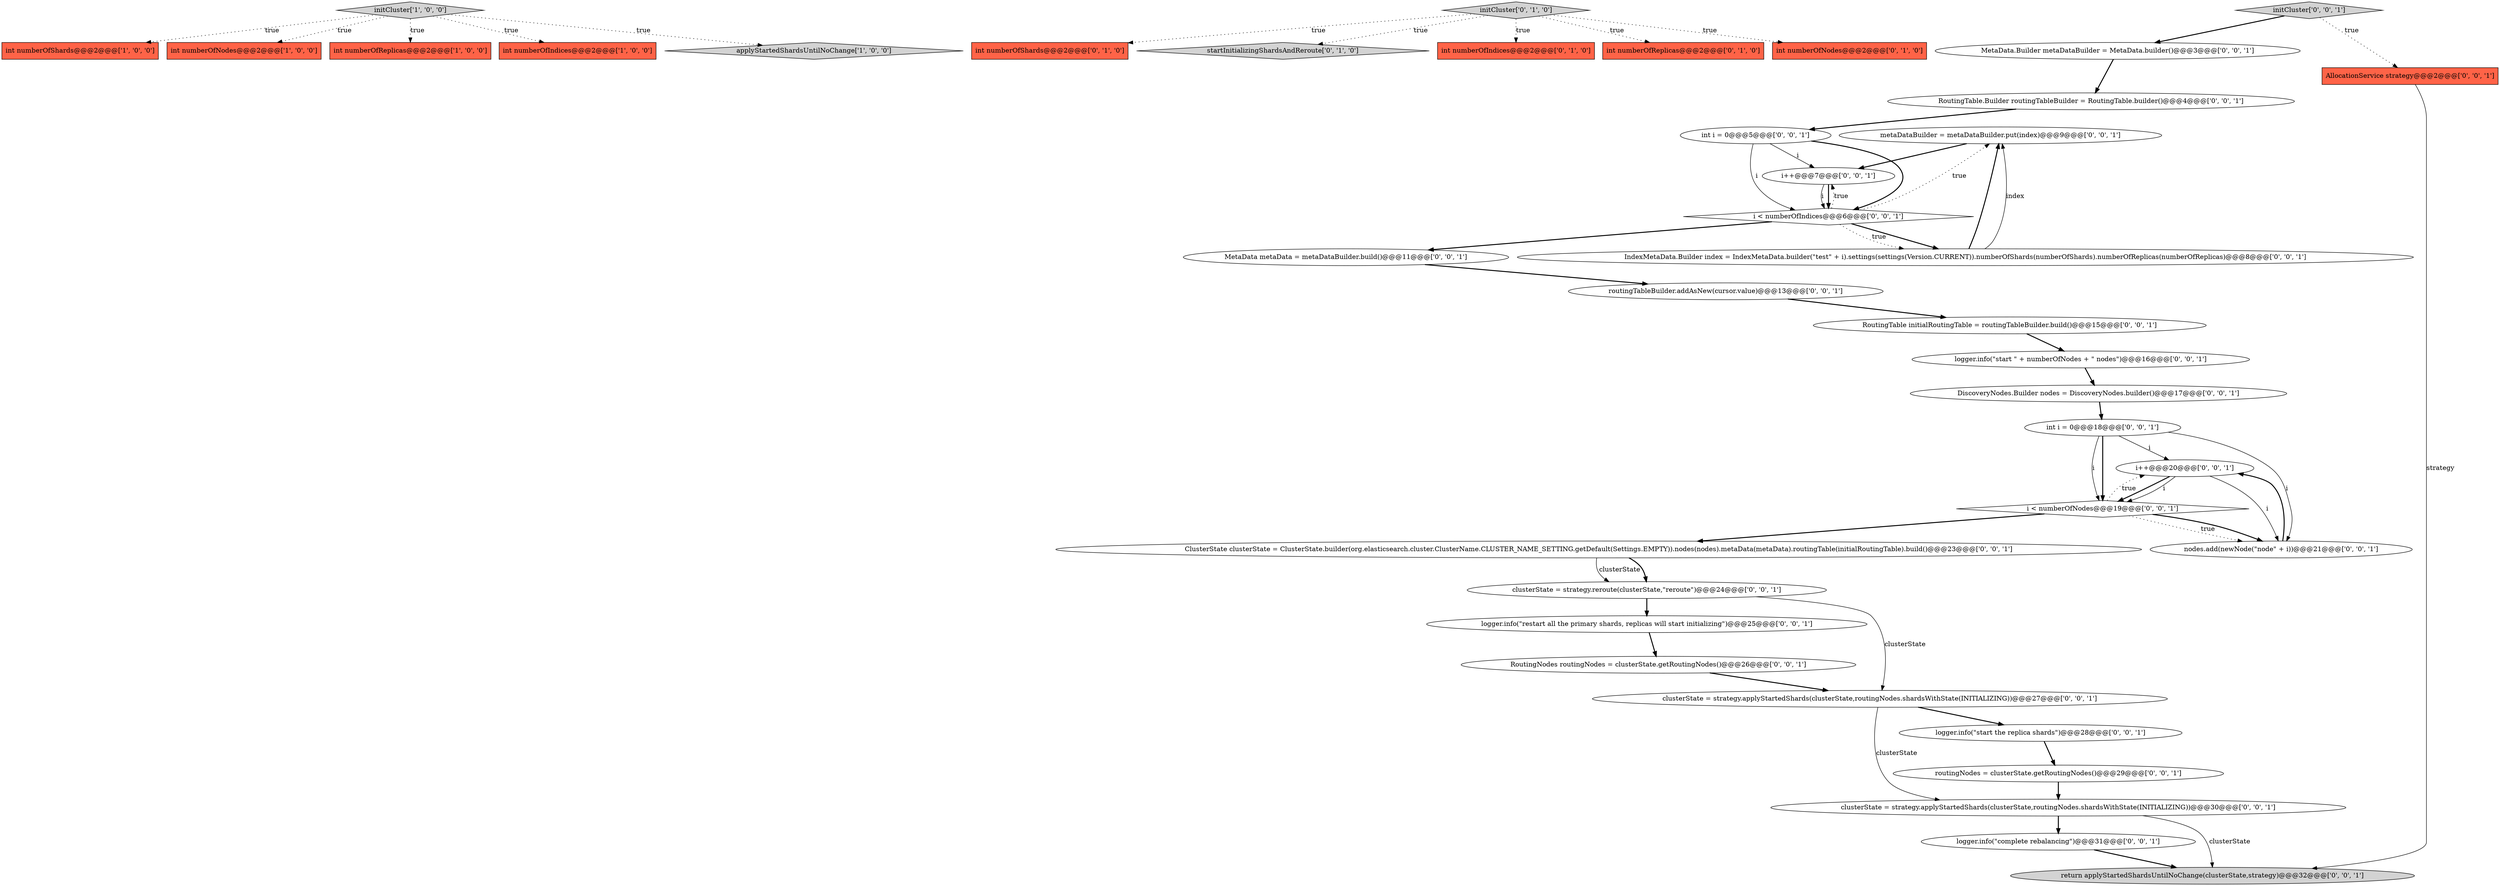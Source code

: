 digraph {
5 [style = filled, label = "int numberOfShards@@@2@@@['1', '0', '0']", fillcolor = tomato, shape = box image = "AAA0AAABBB1BBB"];
8 [style = filled, label = "int numberOfShards@@@2@@@['0', '1', '0']", fillcolor = tomato, shape = box image = "AAA0AAABBB2BBB"];
31 [style = filled, label = "metaDataBuilder = metaDataBuilder.put(index)@@@9@@@['0', '0', '1']", fillcolor = white, shape = ellipse image = "AAA0AAABBB3BBB"];
34 [style = filled, label = "RoutingTable initialRoutingTable = routingTableBuilder.build()@@@15@@@['0', '0', '1']", fillcolor = white, shape = ellipse image = "AAA0AAABBB3BBB"];
30 [style = filled, label = "return applyStartedShardsUntilNoChange(clusterState,strategy)@@@32@@@['0', '0', '1']", fillcolor = lightgray, shape = ellipse image = "AAA0AAABBB3BBB"];
12 [style = filled, label = "RoutingTable.Builder routingTableBuilder = RoutingTable.builder()@@@4@@@['0', '0', '1']", fillcolor = white, shape = ellipse image = "AAA0AAABBB3BBB"];
13 [style = filled, label = "RoutingNodes routingNodes = clusterState.getRoutingNodes()@@@26@@@['0', '0', '1']", fillcolor = white, shape = ellipse image = "AAA0AAABBB3BBB"];
10 [style = filled, label = "startInitializingShardsAndReroute['0', '1', '0']", fillcolor = lightgray, shape = diamond image = "AAA0AAABBB2BBB"];
33 [style = filled, label = "int i = 0@@@5@@@['0', '0', '1']", fillcolor = white, shape = ellipse image = "AAA0AAABBB3BBB"];
28 [style = filled, label = "logger.info(\"start \" + numberOfNodes + \" nodes\")@@@16@@@['0', '0', '1']", fillcolor = white, shape = ellipse image = "AAA0AAABBB3BBB"];
37 [style = filled, label = "int i = 0@@@18@@@['0', '0', '1']", fillcolor = white, shape = ellipse image = "AAA0AAABBB3BBB"];
9 [style = filled, label = "int numberOfIndices@@@2@@@['0', '1', '0']", fillcolor = tomato, shape = box image = "AAA0AAABBB2BBB"];
15 [style = filled, label = "MetaData.Builder metaDataBuilder = MetaData.builder()@@@3@@@['0', '0', '1']", fillcolor = white, shape = ellipse image = "AAA0AAABBB3BBB"];
32 [style = filled, label = "i++@@@7@@@['0', '0', '1']", fillcolor = white, shape = ellipse image = "AAA0AAABBB3BBB"];
3 [style = filled, label = "int numberOfNodes@@@2@@@['1', '0', '0']", fillcolor = tomato, shape = box image = "AAA0AAABBB1BBB"];
38 [style = filled, label = "clusterState = strategy.applyStartedShards(clusterState,routingNodes.shardsWithState(INITIALIZING))@@@30@@@['0', '0', '1']", fillcolor = white, shape = ellipse image = "AAA0AAABBB3BBB"];
25 [style = filled, label = "logger.info(\"complete rebalancing\")@@@31@@@['0', '0', '1']", fillcolor = white, shape = ellipse image = "AAA0AAABBB3BBB"];
35 [style = filled, label = "AllocationService strategy@@@2@@@['0', '0', '1']", fillcolor = tomato, shape = box image = "AAA0AAABBB3BBB"];
6 [style = filled, label = "int numberOfReplicas@@@2@@@['0', '1', '0']", fillcolor = tomato, shape = box image = "AAA0AAABBB2BBB"];
19 [style = filled, label = "IndexMetaData.Builder index = IndexMetaData.builder(\"test\" + i).settings(settings(Version.CURRENT)).numberOfShards(numberOfShards).numberOfReplicas(numberOfReplicas)@@@8@@@['0', '0', '1']", fillcolor = white, shape = ellipse image = "AAA0AAABBB3BBB"];
39 [style = filled, label = "i++@@@20@@@['0', '0', '1']", fillcolor = white, shape = ellipse image = "AAA0AAABBB3BBB"];
23 [style = filled, label = "routingTableBuilder.addAsNew(cursor.value)@@@13@@@['0', '0', '1']", fillcolor = white, shape = ellipse image = "AAA0AAABBB3BBB"];
18 [style = filled, label = "nodes.add(newNode(\"node\" + i))@@@21@@@['0', '0', '1']", fillcolor = white, shape = ellipse image = "AAA0AAABBB3BBB"];
27 [style = filled, label = "MetaData metaData = metaDataBuilder.build()@@@11@@@['0', '0', '1']", fillcolor = white, shape = ellipse image = "AAA0AAABBB3BBB"];
22 [style = filled, label = "initCluster['0', '0', '1']", fillcolor = lightgray, shape = diamond image = "AAA0AAABBB3BBB"];
7 [style = filled, label = "int numberOfNodes@@@2@@@['0', '1', '0']", fillcolor = tomato, shape = box image = "AAA0AAABBB2BBB"];
36 [style = filled, label = "i < numberOfIndices@@@6@@@['0', '0', '1']", fillcolor = white, shape = diamond image = "AAA0AAABBB3BBB"];
14 [style = filled, label = "clusterState = strategy.applyStartedShards(clusterState,routingNodes.shardsWithState(INITIALIZING))@@@27@@@['0', '0', '1']", fillcolor = white, shape = ellipse image = "AAA0AAABBB3BBB"];
2 [style = filled, label = "initCluster['1', '0', '0']", fillcolor = lightgray, shape = diamond image = "AAA0AAABBB1BBB"];
4 [style = filled, label = "int numberOfReplicas@@@2@@@['1', '0', '0']", fillcolor = tomato, shape = box image = "AAA0AAABBB1BBB"];
21 [style = filled, label = "logger.info(\"restart all the primary shards, replicas will start initializing\")@@@25@@@['0', '0', '1']", fillcolor = white, shape = ellipse image = "AAA0AAABBB3BBB"];
24 [style = filled, label = "DiscoveryNodes.Builder nodes = DiscoveryNodes.builder()@@@17@@@['0', '0', '1']", fillcolor = white, shape = ellipse image = "AAA0AAABBB3BBB"];
20 [style = filled, label = "clusterState = strategy.reroute(clusterState,\"reroute\")@@@24@@@['0', '0', '1']", fillcolor = white, shape = ellipse image = "AAA0AAABBB3BBB"];
26 [style = filled, label = "logger.info(\"start the replica shards\")@@@28@@@['0', '0', '1']", fillcolor = white, shape = ellipse image = "AAA0AAABBB3BBB"];
11 [style = filled, label = "initCluster['0', '1', '0']", fillcolor = lightgray, shape = diamond image = "AAA0AAABBB2BBB"];
16 [style = filled, label = "routingNodes = clusterState.getRoutingNodes()@@@29@@@['0', '0', '1']", fillcolor = white, shape = ellipse image = "AAA0AAABBB3BBB"];
0 [style = filled, label = "int numberOfIndices@@@2@@@['1', '0', '0']", fillcolor = tomato, shape = box image = "AAA0AAABBB1BBB"];
17 [style = filled, label = "i < numberOfNodes@@@19@@@['0', '0', '1']", fillcolor = white, shape = diamond image = "AAA0AAABBB3BBB"];
29 [style = filled, label = "ClusterState clusterState = ClusterState.builder(org.elasticsearch.cluster.ClusterName.CLUSTER_NAME_SETTING.getDefault(Settings.EMPTY)).nodes(nodes).metaData(metaData).routingTable(initialRoutingTable).build()@@@23@@@['0', '0', '1']", fillcolor = white, shape = ellipse image = "AAA0AAABBB3BBB"];
1 [style = filled, label = "applyStartedShardsUntilNoChange['1', '0', '0']", fillcolor = lightgray, shape = diamond image = "AAA0AAABBB1BBB"];
17->18 [style = dotted, label="true"];
11->9 [style = dotted, label="true"];
12->33 [style = bold, label=""];
24->37 [style = bold, label=""];
39->17 [style = bold, label=""];
19->31 [style = solid, label="index"];
38->25 [style = bold, label=""];
36->27 [style = bold, label=""];
2->3 [style = dotted, label="true"];
2->4 [style = dotted, label="true"];
29->20 [style = solid, label="clusterState"];
11->10 [style = dotted, label="true"];
34->28 [style = bold, label=""];
26->16 [style = bold, label=""];
36->19 [style = bold, label=""];
17->18 [style = bold, label=""];
37->17 [style = solid, label="i"];
36->31 [style = dotted, label="true"];
36->32 [style = dotted, label="true"];
15->12 [style = bold, label=""];
18->39 [style = bold, label=""];
2->5 [style = dotted, label="true"];
27->23 [style = bold, label=""];
11->7 [style = dotted, label="true"];
37->39 [style = solid, label="i"];
22->15 [style = bold, label=""];
32->36 [style = solid, label="i"];
14->26 [style = bold, label=""];
16->38 [style = bold, label=""];
31->32 [style = bold, label=""];
20->14 [style = solid, label="clusterState"];
32->36 [style = bold, label=""];
23->34 [style = bold, label=""];
2->1 [style = dotted, label="true"];
20->21 [style = bold, label=""];
14->38 [style = solid, label="clusterState"];
11->8 [style = dotted, label="true"];
37->17 [style = bold, label=""];
28->24 [style = bold, label=""];
33->36 [style = solid, label="i"];
11->6 [style = dotted, label="true"];
21->13 [style = bold, label=""];
36->19 [style = dotted, label="true"];
17->39 [style = dotted, label="true"];
39->17 [style = solid, label="i"];
2->0 [style = dotted, label="true"];
19->31 [style = bold, label=""];
13->14 [style = bold, label=""];
37->18 [style = solid, label="i"];
25->30 [style = bold, label=""];
33->36 [style = bold, label=""];
17->29 [style = bold, label=""];
35->30 [style = solid, label="strategy"];
33->32 [style = solid, label="i"];
39->18 [style = solid, label="i"];
29->20 [style = bold, label=""];
22->35 [style = dotted, label="true"];
38->30 [style = solid, label="clusterState"];
}
